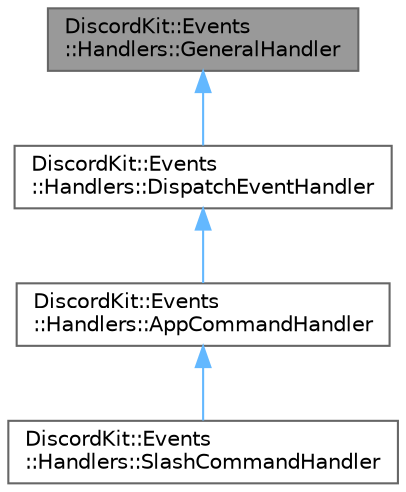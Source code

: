 digraph "DiscordKit::Events::Handlers::GeneralHandler"
{
 // LATEX_PDF_SIZE
  bgcolor="transparent";
  edge [fontname=Helvetica,fontsize=10,labelfontname=Helvetica,labelfontsize=10];
  node [fontname=Helvetica,fontsize=10,shape=box,height=0.2,width=0.4];
  Node1 [id="Node000001",label="DiscordKit::Events\l::Handlers::GeneralHandler",height=0.2,width=0.4,color="gray40", fillcolor="grey60", style="filled", fontcolor="black",tooltip=" "];
  Node1 -> Node2 [id="edge1_Node000001_Node000002",dir="back",color="steelblue1",style="solid",tooltip=" "];
  Node2 [id="Node000002",label="DiscordKit::Events\l::Handlers::DispatchEventHandler",height=0.2,width=0.4,color="gray40", fillcolor="white", style="filled",URL="$dc/de4/classDiscordKit_1_1Events_1_1Handlers_1_1DispatchEventHandler.html",tooltip=" "];
  Node2 -> Node3 [id="edge2_Node000002_Node000003",dir="back",color="steelblue1",style="solid",tooltip=" "];
  Node3 [id="Node000003",label="DiscordKit::Events\l::Handlers::AppCommandHandler",height=0.2,width=0.4,color="gray40", fillcolor="white", style="filled",URL="$d2/d16/classDiscordKit_1_1Events_1_1Handlers_1_1AppCommandHandler.html",tooltip=" "];
  Node3 -> Node4 [id="edge3_Node000003_Node000004",dir="back",color="steelblue1",style="solid",tooltip=" "];
  Node4 [id="Node000004",label="DiscordKit::Events\l::Handlers::SlashCommandHandler",height=0.2,width=0.4,color="gray40", fillcolor="white", style="filled",URL="$d5/df2/classDiscordKit_1_1Events_1_1Handlers_1_1SlashCommandHandler.html",tooltip=" "];
}
